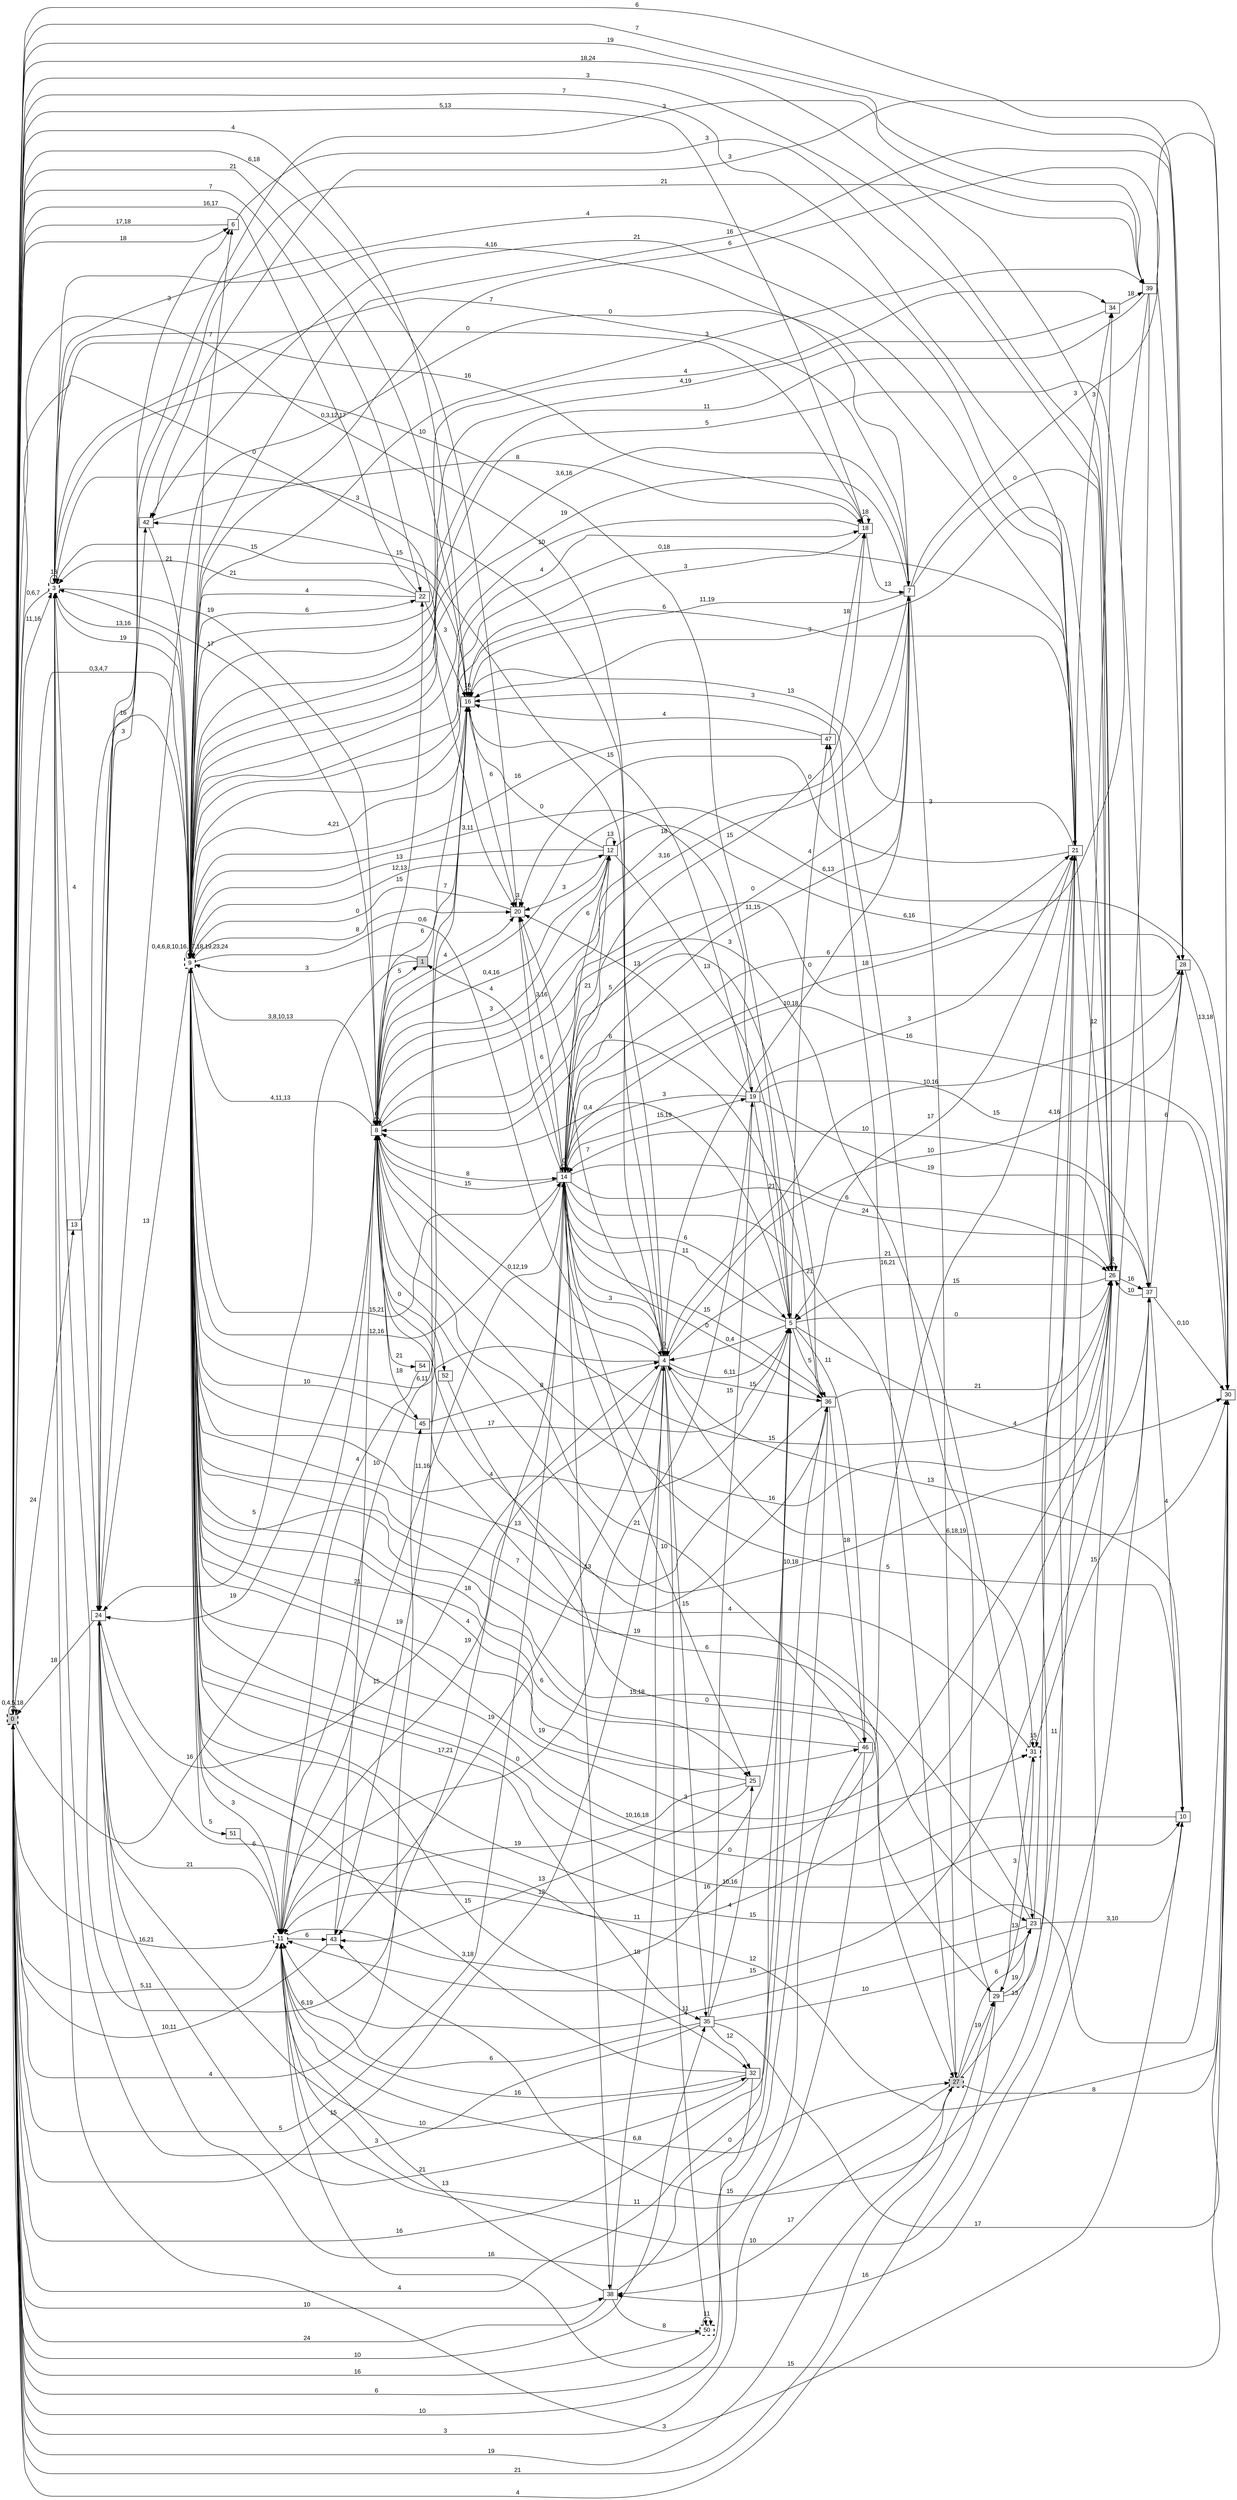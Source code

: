 digraph "NDFA" {
  rankdir=LR
  node [shape=box width=0.1 height=0.1 fontname=Arial]
  edge [fontname=Arial]
/* Estados */
 s0 [label="0" style="filled,bold,dashed"] /* I:1 F:1 D:0 */
 s1 [label="1" style="filled"] /* I:1 F:0 D:0 */
 s3 [label="3" style="bold,dashed"] /* I:0 F:1 D:0 */
 s4 [label="4" ] /* I:0 F:0 D:0 */
 s5 [label="5" ] /* I:0 F:0 D:0 */
 s6 [label="6" ] /* I:0 F:0 D:0 */
 s7 [label="7" ] /* I:0 F:0 D:0 */
 s8 [label="8" ] /* I:0 F:0 D:0 */
 s9 [label="9" style="bold,dashed"] /* I:0 F:1 D:0 */
 s10 [label="10" ] /* I:0 F:0 D:0 */
 s11 [label="11" style="bold,dashed"] /* I:0 F:1 D:0 */
 s12 [label="12" ] /* I:0 F:0 D:0 */
 s13 [label="13" ] /* I:0 F:0 D:0 */
 s14 [label="14" ] /* I:0 F:0 D:0 */
 s16 [label="16" ] /* I:0 F:0 D:0 */
 s18 [label="18" ] /* I:0 F:0 D:0 */
 s19 [label="19" ] /* I:0 F:0 D:0 */
 s20 [label="20" ] /* I:0 F:0 D:0 */
 s21 [label="21" ] /* I:0 F:0 D:0 */
 s22 [label="22" ] /* I:0 F:0 D:0 */
 s23 [label="23" ] /* I:0 F:0 D:0 */
 s24 [label="24" ] /* I:0 F:0 D:0 */
 s25 [label="25" ] /* I:0 F:0 D:0 */
 s26 [label="26" ] /* I:0 F:0 D:0 */
 s27 [label="27" style="filled,bold,dashed"] /* I:1 F:1 D:0 */
 s28 [label="28" ] /* I:0 F:0 D:0 */
 s29 [label="29" ] /* I:0 F:0 D:0 */
 s30 [label="30" ] /* I:0 F:0 D:0 */
 s31 [label="31" style="bold,dashed"] /* I:0 F:1 D:0 */
 s32 [label="32" ] /* I:0 F:0 D:0 */
 s34 [label="34" ] /* I:0 F:0 D:0 */
 s35 [label="35" ] /* I:0 F:0 D:0 */
 s36 [label="36" ] /* I:0 F:0 D:0 */
 s37 [label="37" ] /* I:0 F:0 D:0 */
 s38 [label="38" ] /* I:0 F:0 D:0 */
 s39 [label="39" ] /* I:0 F:0 D:0 */
 s42 [label="42" ] /* I:0 F:0 D:0 */
 s43 [label="43" ] /* I:0 F:0 D:0 */
 s45 [label="45" ] /* I:0 F:0 D:0 */
 s46 [label="46" ] /* I:0 F:0 D:0 */
 s47 [label="47" ] /* I:0 F:0 D:0 */
 s50 [label="50" style="bold,dashed"] /* I:0 F:1 D:0 */
 s51 [label="51" ] /* I:0 F:0 D:0 */
 s52 [label="52" ] /* I:0 F:0 D:0 */
 s54 [label="54" ] /* I:0 F:0 D:0 */
/* Transiciones */
  s0 -> s0 [label="0,4,5,18"]
  s0 -> s3 [label="11,16"]
  s0 -> s4 [label="15"]
  s0 -> s5 [label="16"]
  s0 -> s6 [label="18"]
  s0 -> s8 [label="16"]
  s0 -> s9 [label="0,3,4,7"]
  s0 -> s11 [label="5,11"]
  s0 -> s13 [label="24"]
  s0 -> s14 [label="5"]
  s0 -> s16 [label="21"]
  s0 -> s20 [label="0"]
  s0 -> s21 [label="7"]
  s0 -> s22 [label="7"]
  s0 -> s26 [label="18,24"]
  s0 -> s27 [label="19"]
  s0 -> s28 [label="7"]
  s0 -> s29 [label="21"]
  s0 -> s35 [label="10"]
  s0 -> s38 [label="10"]
  s0 -> s45 [label="4"]
  s1 -> s9 [label="3"]
  s1 -> s16 [label="7"]
  s1 -> s24 [label="5"]
  s3 -> s0 [label="0,6,7"]
  s3 -> s3 [label="18"]
  s3 -> s4 [label="3"]
  s3 -> s7 [label="4,16"]
  s3 -> s8 [label="19"]
  s3 -> s9 [label="13,16"]
  s3 -> s14 [label="6,19"]
  s3 -> s18 [label="16"]
  s3 -> s24 [label="4"]
  s4 -> s0 [label="0,3,12,17"]
  s4 -> s4 [label="0"]
  s4 -> s5 [label="6,11"]
  s4 -> s8 [label="0,12,19"]
  s4 -> s9 [label="6,11"]
  s4 -> s11 [label="19"]
  s4 -> s20 [label="7"]
  s4 -> s26 [label="21"]
  s4 -> s28 [label="10"]
  s4 -> s30 [label="6,18,19"]
  s4 -> s35 [label="15"]
  s4 -> s36 [label="15"]
  s4 -> s42 [label="15"]
  s4 -> s43 [label="19"]
  s4 -> s50 [label="4"]
  s5 -> s0 [label="4"]
  s5 -> s3 [label="10"]
  s5 -> s4 [label="0,4"]
  s5 -> s8 [label="0,4"]
  s5 -> s9 [label="17"]
  s5 -> s11 [label="12"]
  s5 -> s14 [label="11"]
  s5 -> s26 [label="0"]
  s5 -> s30 [label="4"]
  s5 -> s36 [label="5"]
  s5 -> s46 [label="11"]
  s5 -> s47 [label="4"]
  s6 -> s0 [label="17,18"]
  s6 -> s26 [label="3"]
  s7 -> s3 [label="7"]
  s7 -> s4 [label="10,18"]
  s7 -> s8 [label="18"]
  s7 -> s9 [label="19"]
  s7 -> s14 [label="11,15"]
  s7 -> s16 [label="11,19"]
  s7 -> s26 [label="0"]
  s7 -> s27 [label="3"]
  s7 -> s30 [label="3"]
  s8 -> s1 [label="5"]
  s8 -> s3 [label="17"]
  s8 -> s7 [label="3,16"]
  s8 -> s8 [label="0"]
  s8 -> s9 [label="4,11,13"]
  s8 -> s12 [label="0,4,16"]
  s8 -> s14 [label="8"]
  s8 -> s16 [label="6"]
  s8 -> s20 [label="4"]
  s8 -> s22 [label="15"]
  s8 -> s23 [label="3"]
  s8 -> s24 [label="19"]
  s8 -> s26 [label="15"]
  s8 -> s28 [label="0"]
  s8 -> s29 [label="6"]
  s8 -> s36 [label="5"]
  s8 -> s37 [label="10,18"]
  s8 -> s45 [label="18"]
  s8 -> s52 [label="0"]
  s8 -> s54 [label="21"]
  s9 -> s3 [label="19"]
  s9 -> s4 [label="0,6"]
  s9 -> s5 [label="4"]
  s9 -> s6 [label="7"]
  s9 -> s7 [label="3,6,16"]
  s9 -> s8 [label="3,8,10,13"]
  s9 -> s9 [label="0,4,6,8,10,16,17,18,19,23,24"]
  s9 -> s10 [label="10,16"]
  s9 -> s12 [label="12,13"]
  s9 -> s14 [label="15,21"]
  s9 -> s18 [label="4"]
  s9 -> s19 [label="3,11"]
  s9 -> s20 [label="8"]
  s9 -> s21 [label="0,18"]
  s9 -> s22 [label="6"]
  s9 -> s23 [label="15,18"]
  s9 -> s24 [label="13"]
  s9 -> s25 [label="18"]
  s9 -> s28 [label="16"]
  s9 -> s30 [label="12"]
  s9 -> s31 [label="10,16,18"]
  s9 -> s32 [label="15"]
  s9 -> s34 [label="4"]
  s9 -> s35 [label="17,21"]
  s9 -> s36 [label="7"]
  s9 -> s37 [label="5"]
  s9 -> s39 [label="3"]
  s9 -> s46 [label="19"]
  s9 -> s51 [label="5"]
  s10 -> s3 [label="3"]
  s10 -> s4 [label="13"]
  s10 -> s9 [label="0"]
  s11 -> s0 [label="16,21"]
  s11 -> s9 [label="3"]
  s11 -> s14 [label="11,16"]
  s11 -> s21 [label="16"]
  s11 -> s27 [label="6,8"]
  s11 -> s30 [label="15"]
  s11 -> s43 [label="6"]
  s12 -> s5 [label="13"]
  s12 -> s8 [label="3"]
  s12 -> s9 [label="13"]
  s12 -> s12 [label="13"]
  s12 -> s14 [label="6"]
  s12 -> s16 [label="0"]
  s12 -> s20 [label="3"]
  s12 -> s28 [label="6,16"]
  s13 -> s9 [label="16"]
  s14 -> s1 [label="4"]
  s14 -> s4 [label="3"]
  s14 -> s5 [label="6"]
  s14 -> s7 [label="0"]
  s14 -> s8 [label="15"]
  s14 -> s9 [label="12,16"]
  s14 -> s10 [label="5"]
  s14 -> s12 [label="21"]
  s14 -> s14 [label="0"]
  s14 -> s18 [label="15"]
  s14 -> s19 [label="15,19"]
  s14 -> s20 [label="3,16"]
  s14 -> s21 [label="6"]
  s14 -> s25 [label="10"]
  s14 -> s26 [label="6"]
  s14 -> s30 [label="16"]
  s14 -> s31 [label="21"]
  s14 -> s36 [label="0"]
  s14 -> s37 [label="24"]
  s14 -> s38 [label="13"]
  s16 -> s0 [label="4"]
  s16 -> s3 [label="15"]
  s16 -> s9 [label="4,21"]
  s16 -> s11 [label="10"]
  s16 -> s16 [label="16"]
  s16 -> s20 [label="6"]
  s16 -> s43 [label="19"]
  s18 -> s0 [label="5,13"]
  s18 -> s3 [label="0"]
  s18 -> s7 [label="13"]
  s18 -> s9 [label="10"]
  s18 -> s16 [label="3"]
  s18 -> s18 [label="18"]
  s19 -> s5 [label="21"]
  s19 -> s11 [label="0"]
  s19 -> s14 [label="3"]
  s19 -> s16 [label="15"]
  s19 -> s20 [label="13"]
  s19 -> s21 [label="3"]
  s19 -> s26 [label="19"]
  s19 -> s30 [label="15"]
  s20 -> s0 [label="6,18"]
  s20 -> s9 [label="0"]
  s20 -> s14 [label="6"]
  s20 -> s20 [label="3"]
  s21 -> s3 [label="4"]
  s21 -> s5 [label="17"]
  s21 -> s9 [label="6"]
  s21 -> s16 [label="13"]
  s21 -> s20 [label="0"]
  s21 -> s26 [label="12"]
  s21 -> s34 [label="3"]
  s21 -> s42 [label="21"]
  s21 -> s43 [label="15"]
  s22 -> s0 [label="16,17"]
  s22 -> s3 [label="21"]
  s22 -> s9 [label="4"]
  s22 -> s16 [label="3"]
  s23 -> s9 [label="19"]
  s23 -> s10 [label="3,10"]
  s23 -> s11 [label="11"]
  s23 -> s21 [label="4,16"]
  s24 -> s0 [label="18"]
  s24 -> s4 [label="15"]
  s24 -> s6 [label="3"]
  s24 -> s11 [label="21"]
  s24 -> s21 [label="0"]
  s24 -> s26 [label="11"]
  s24 -> s32 [label="10"]
  s24 -> s39 [label="21"]
  s24 -> s42 [label="3"]
  s25 -> s9 [label="4"]
  s25 -> s11 [label="19"]
  s25 -> s43 [label="13"]
  s26 -> s0 [label="3"]
  s26 -> s5 [label="15"]
  s26 -> s8 [label="16"]
  s26 -> s9 [label="3"]
  s26 -> s16 [label="3"]
  s26 -> s26 [label="8"]
  s26 -> s37 [label="16"]
  s26 -> s38 [label="16"]
  s27 -> s11 [label="11"]
  s27 -> s21 [label="13"]
  s27 -> s23 [label="6"]
  s27 -> s29 [label="19"]
  s27 -> s30 [label="8"]
  s27 -> s38 [label="17"]
  s27 -> s47 [label="16,21"]
  s28 -> s0 [label="6"]
  s28 -> s4 [label="10,16"]
  s28 -> s9 [label="6"]
  s28 -> s30 [label="13,18"]
  s29 -> s0 [label="4"]
  s29 -> s16 [label="3"]
  s29 -> s23 [label="19"]
  s29 -> s31 [label="13"]
  s29 -> s34 [label="11"]
  s30 -> s8 [label="6,13"]
  s30 -> s9 [label="15"]
  s30 -> s42 [label="3"]
  s31 -> s8 [label="4"]
  s31 -> s29 [label="3"]
  s31 -> s31 [label="15"]
  s31 -> s37 [label="15"]
  s32 -> s0 [label="6"]
  s32 -> s9 [label="3,18"]
  s32 -> s11 [label="16"]
  s32 -> s24 [label="21"]
  s34 -> s9 [label="4,19"]
  s34 -> s39 [label="18"]
  s35 -> s3 [label="3"]
  s35 -> s11 [label="6"]
  s35 -> s19 [label="15"]
  s35 -> s23 [label="10"]
  s35 -> s25 [label="4"]
  s35 -> s30 [label="17"]
  s35 -> s32 [label="12"]
  s36 -> s0 [label="10"]
  s36 -> s8 [label="6"]
  s36 -> s9 [label="13"]
  s36 -> s14 [label="15"]
  s36 -> s26 [label="21"]
  s36 -> s46 [label="18"]
  s37 -> s10 [label="4"]
  s37 -> s11 [label="10"]
  s37 -> s14 [label="10"]
  s37 -> s26 [label="10"]
  s37 -> s28 [label="6"]
  s37 -> s30 [label="0,10"]
  s38 -> s0 [label="24"]
  s38 -> s4 [label="18"]
  s38 -> s11 [label="13"]
  s38 -> s36 [label="0"]
  s38 -> s50 [label="8"]
  s39 -> s0 [label="19"]
  s39 -> s9 [label="11"]
  s39 -> s11 [label="15"]
  s39 -> s14 [label="18"]
  s39 -> s24 [label="3"]
  s42 -> s9 [label="21"]
  s42 -> s18 [label="8"]
  s43 -> s0 [label="10,11"]
  s43 -> s8 [label="21"]
  s45 -> s4 [label="8"]
  s45 -> s9 [label="10"]
  s46 -> s0 [label="3"]
  s46 -> s8 [label="21"]
  s46 -> s9 [label="6"]
  s46 -> s24 [label="16"]
  s47 -> s9 [label="16"]
  s47 -> s16 [label="4"]
  s47 -> s18 [label="18"]
  s50 -> s0 [label="16"]
  s50 -> s50 [label="11"]
  s51 -> s11 [label="6"]
  s52 -> s27 [label="0"]
  s54 -> s11 [label="4"]
}
